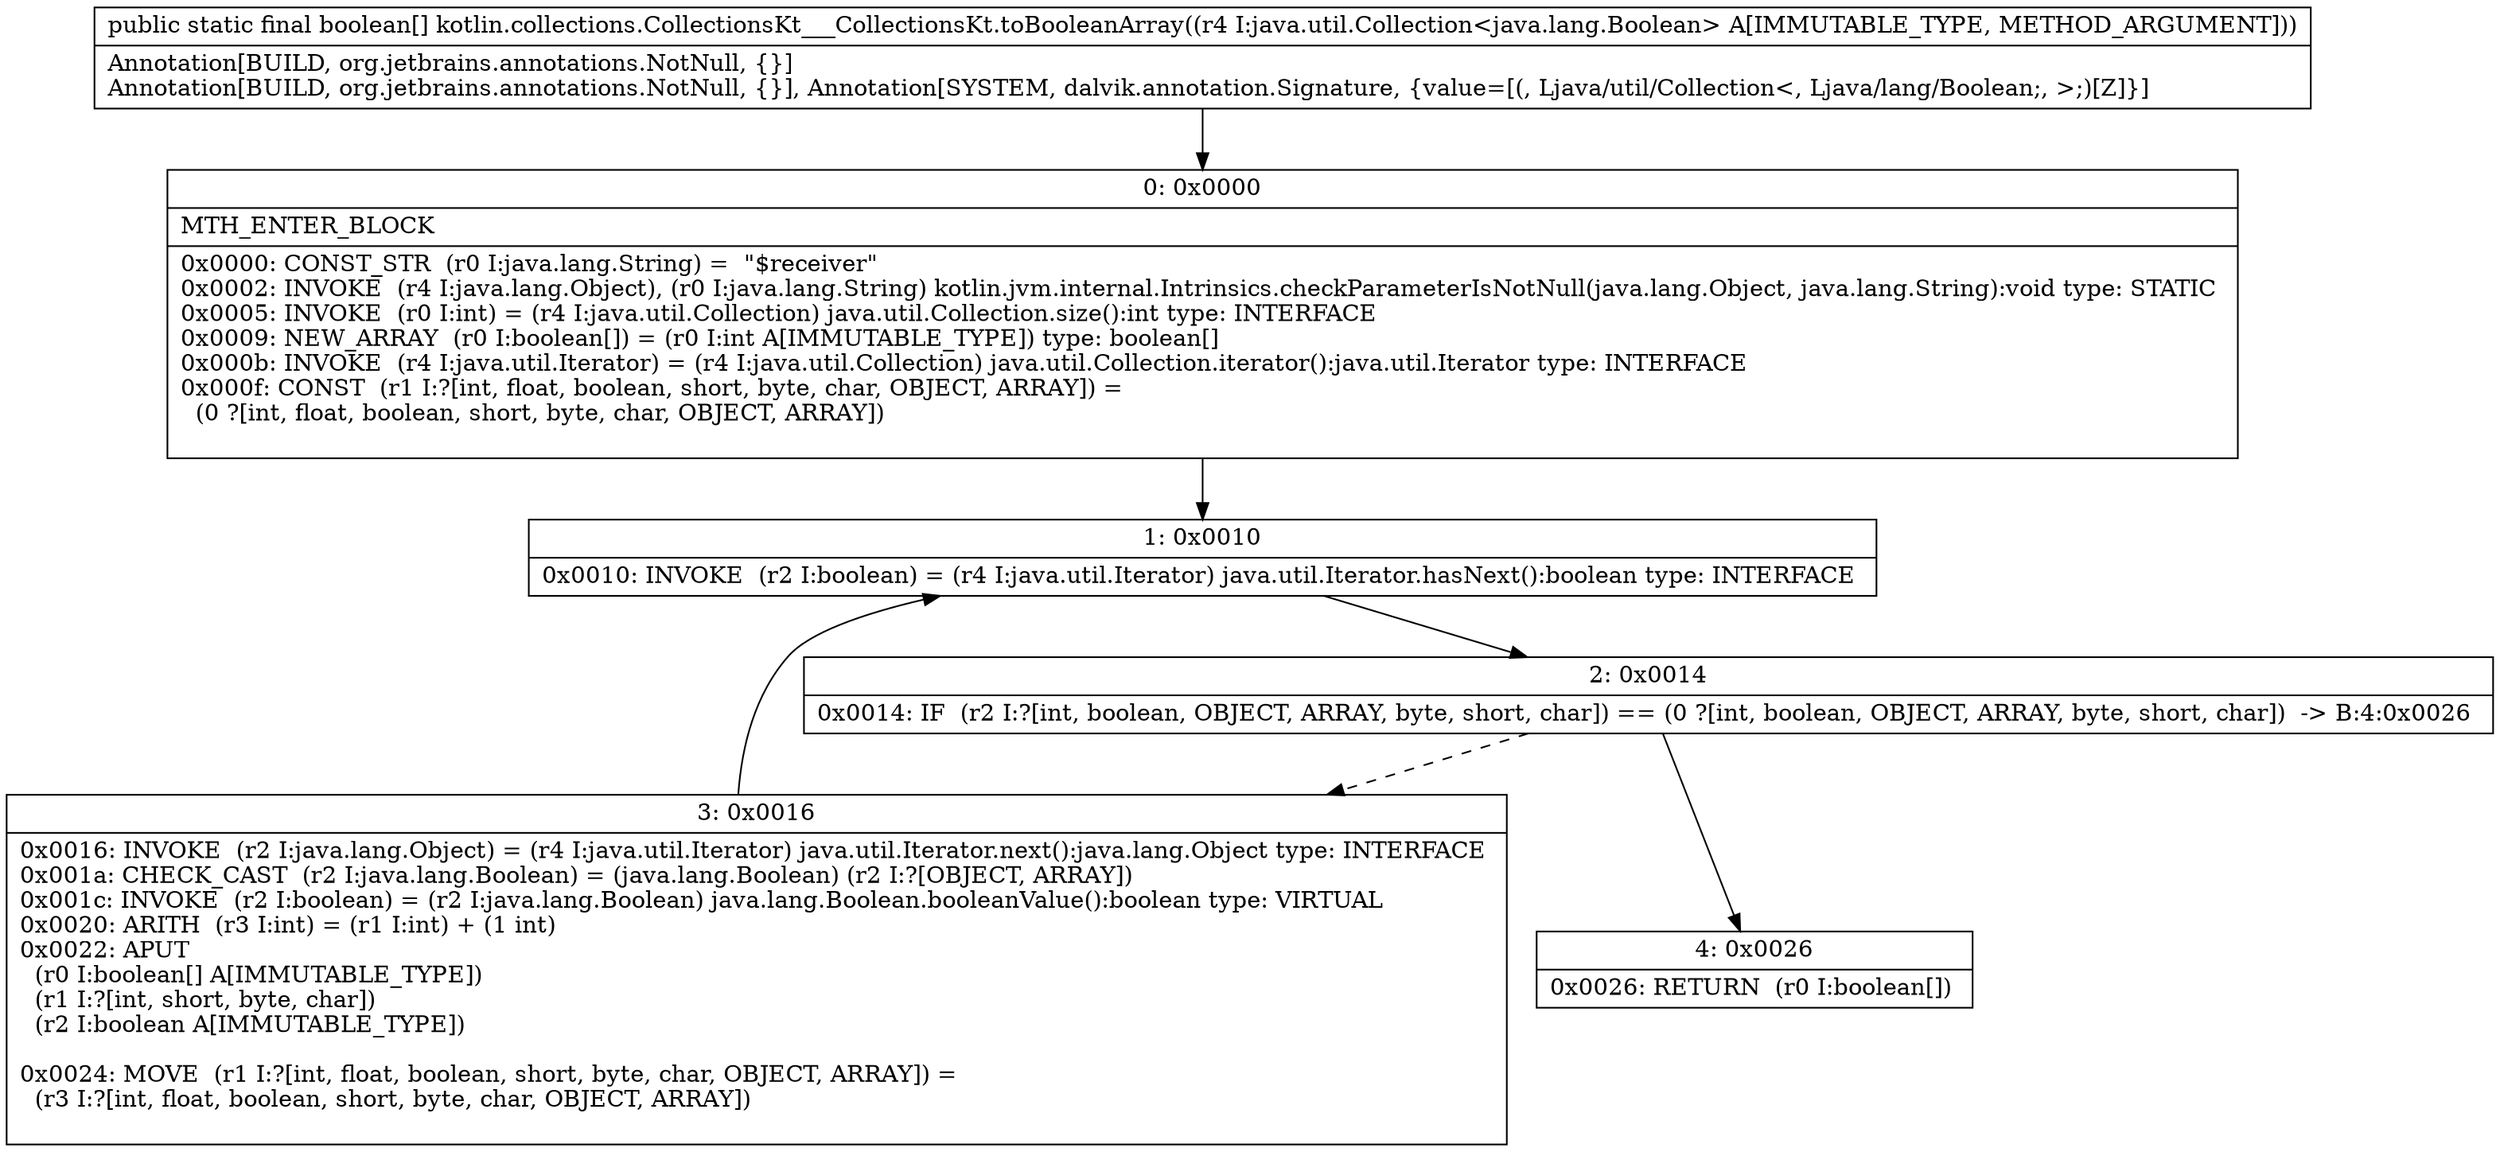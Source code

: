 digraph "CFG forkotlin.collections.CollectionsKt___CollectionsKt.toBooleanArray(Ljava\/util\/Collection;)[Z" {
Node_0 [shape=record,label="{0\:\ 0x0000|MTH_ENTER_BLOCK\l|0x0000: CONST_STR  (r0 I:java.lang.String) =  \"$receiver\" \l0x0002: INVOKE  (r4 I:java.lang.Object), (r0 I:java.lang.String) kotlin.jvm.internal.Intrinsics.checkParameterIsNotNull(java.lang.Object, java.lang.String):void type: STATIC \l0x0005: INVOKE  (r0 I:int) = (r4 I:java.util.Collection) java.util.Collection.size():int type: INTERFACE \l0x0009: NEW_ARRAY  (r0 I:boolean[]) = (r0 I:int A[IMMUTABLE_TYPE]) type: boolean[] \l0x000b: INVOKE  (r4 I:java.util.Iterator) = (r4 I:java.util.Collection) java.util.Collection.iterator():java.util.Iterator type: INTERFACE \l0x000f: CONST  (r1 I:?[int, float, boolean, short, byte, char, OBJECT, ARRAY]) = \l  (0 ?[int, float, boolean, short, byte, char, OBJECT, ARRAY])\l \l}"];
Node_1 [shape=record,label="{1\:\ 0x0010|0x0010: INVOKE  (r2 I:boolean) = (r4 I:java.util.Iterator) java.util.Iterator.hasNext():boolean type: INTERFACE \l}"];
Node_2 [shape=record,label="{2\:\ 0x0014|0x0014: IF  (r2 I:?[int, boolean, OBJECT, ARRAY, byte, short, char]) == (0 ?[int, boolean, OBJECT, ARRAY, byte, short, char])  \-\> B:4:0x0026 \l}"];
Node_3 [shape=record,label="{3\:\ 0x0016|0x0016: INVOKE  (r2 I:java.lang.Object) = (r4 I:java.util.Iterator) java.util.Iterator.next():java.lang.Object type: INTERFACE \l0x001a: CHECK_CAST  (r2 I:java.lang.Boolean) = (java.lang.Boolean) (r2 I:?[OBJECT, ARRAY]) \l0x001c: INVOKE  (r2 I:boolean) = (r2 I:java.lang.Boolean) java.lang.Boolean.booleanValue():boolean type: VIRTUAL \l0x0020: ARITH  (r3 I:int) = (r1 I:int) + (1 int) \l0x0022: APUT  \l  (r0 I:boolean[] A[IMMUTABLE_TYPE])\l  (r1 I:?[int, short, byte, char])\l  (r2 I:boolean A[IMMUTABLE_TYPE])\l \l0x0024: MOVE  (r1 I:?[int, float, boolean, short, byte, char, OBJECT, ARRAY]) = \l  (r3 I:?[int, float, boolean, short, byte, char, OBJECT, ARRAY])\l \l}"];
Node_4 [shape=record,label="{4\:\ 0x0026|0x0026: RETURN  (r0 I:boolean[]) \l}"];
MethodNode[shape=record,label="{public static final boolean[] kotlin.collections.CollectionsKt___CollectionsKt.toBooleanArray((r4 I:java.util.Collection\<java.lang.Boolean\> A[IMMUTABLE_TYPE, METHOD_ARGUMENT]))  | Annotation[BUILD, org.jetbrains.annotations.NotNull, \{\}]\lAnnotation[BUILD, org.jetbrains.annotations.NotNull, \{\}], Annotation[SYSTEM, dalvik.annotation.Signature, \{value=[(, Ljava\/util\/Collection\<, Ljava\/lang\/Boolean;, \>;)[Z]\}]\l}"];
MethodNode -> Node_0;
Node_0 -> Node_1;
Node_1 -> Node_2;
Node_2 -> Node_3[style=dashed];
Node_2 -> Node_4;
Node_3 -> Node_1;
}

